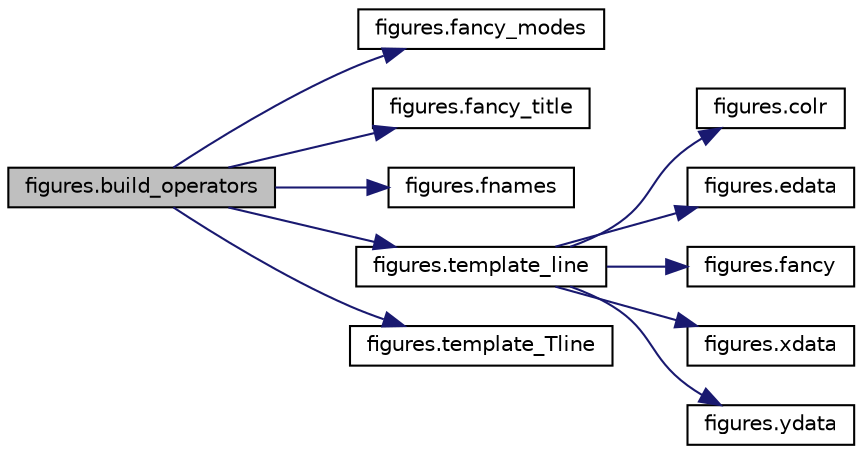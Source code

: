 digraph "figures.build_operators"
{
 // INTERACTIVE_SVG=YES
 // LATEX_PDF_SIZE
  edge [fontname="Helvetica",fontsize="10",labelfontname="Helvetica",labelfontsize="10"];
  node [fontname="Helvetica",fontsize="10",shape=record];
  rankdir="LR";
  Node1 [label="figures.build_operators",height=0.2,width=0.4,color="black", fillcolor="grey75", style="filled", fontcolor="black",tooltip=" "];
  Node1 -> Node2 [color="midnightblue",fontsize="10",style="solid",fontname="Helvetica"];
  Node2 [label="figures.fancy_modes",height=0.2,width=0.4,color="black", fillcolor="white", style="filled",URL="$namespacefigures.html#a7ee41137be54dd7077f88c9521feec33",tooltip=" "];
  Node1 -> Node3 [color="midnightblue",fontsize="10",style="solid",fontname="Helvetica"];
  Node3 [label="figures.fancy_title",height=0.2,width=0.4,color="black", fillcolor="white", style="filled",URL="$namespacefigures.html#a2fbbd4f8b54e2d13674de162462abcc0",tooltip=" "];
  Node1 -> Node4 [color="midnightblue",fontsize="10",style="solid",fontname="Helvetica"];
  Node4 [label="figures.fnames",height=0.2,width=0.4,color="black", fillcolor="white", style="filled",URL="$namespacefigures.html#a1938963e3bd84f9d907e902245004675",tooltip=" "];
  Node1 -> Node5 [color="midnightblue",fontsize="10",style="solid",fontname="Helvetica"];
  Node5 [label="figures.template_line",height=0.2,width=0.4,color="black", fillcolor="white", style="filled",URL="$namespacefigures.html#a4a39fa068eff3dab855d5b6cb4adcd60",tooltip=" "];
  Node5 -> Node6 [color="midnightblue",fontsize="10",style="solid",fontname="Helvetica"];
  Node6 [label="figures.colr",height=0.2,width=0.4,color="black", fillcolor="white", style="filled",URL="$namespacefigures.html#a228f54dd8316d85261af9340fd7ebb20",tooltip=" "];
  Node5 -> Node7 [color="midnightblue",fontsize="10",style="solid",fontname="Helvetica"];
  Node7 [label="figures.edata",height=0.2,width=0.4,color="black", fillcolor="white", style="filled",URL="$namespacefigures.html#a8e2cc7f92566a231cde20dac93768561",tooltip=" "];
  Node5 -> Node8 [color="midnightblue",fontsize="10",style="solid",fontname="Helvetica"];
  Node8 [label="figures.fancy",height=0.2,width=0.4,color="black", fillcolor="white", style="filled",URL="$namespacefigures.html#a189dd544ec7719d9b492297fb3eb6c34",tooltip=" "];
  Node5 -> Node9 [color="midnightblue",fontsize="10",style="solid",fontname="Helvetica"];
  Node9 [label="figures.xdata",height=0.2,width=0.4,color="black", fillcolor="white", style="filled",URL="$namespacefigures.html#aba811d02feff3882765b0cd0bf35a9a7",tooltip=" "];
  Node5 -> Node10 [color="midnightblue",fontsize="10",style="solid",fontname="Helvetica"];
  Node10 [label="figures.ydata",height=0.2,width=0.4,color="black", fillcolor="white", style="filled",URL="$namespacefigures.html#ab89ecfcd96b075d0293c94e9fcddfc26",tooltip=" "];
  Node1 -> Node11 [color="midnightblue",fontsize="10",style="solid",fontname="Helvetica"];
  Node11 [label="figures.template_Tline",height=0.2,width=0.4,color="black", fillcolor="white", style="filled",URL="$namespacefigures.html#a90424b7dffd463be2ab9be36bf689719",tooltip=" "];
}

